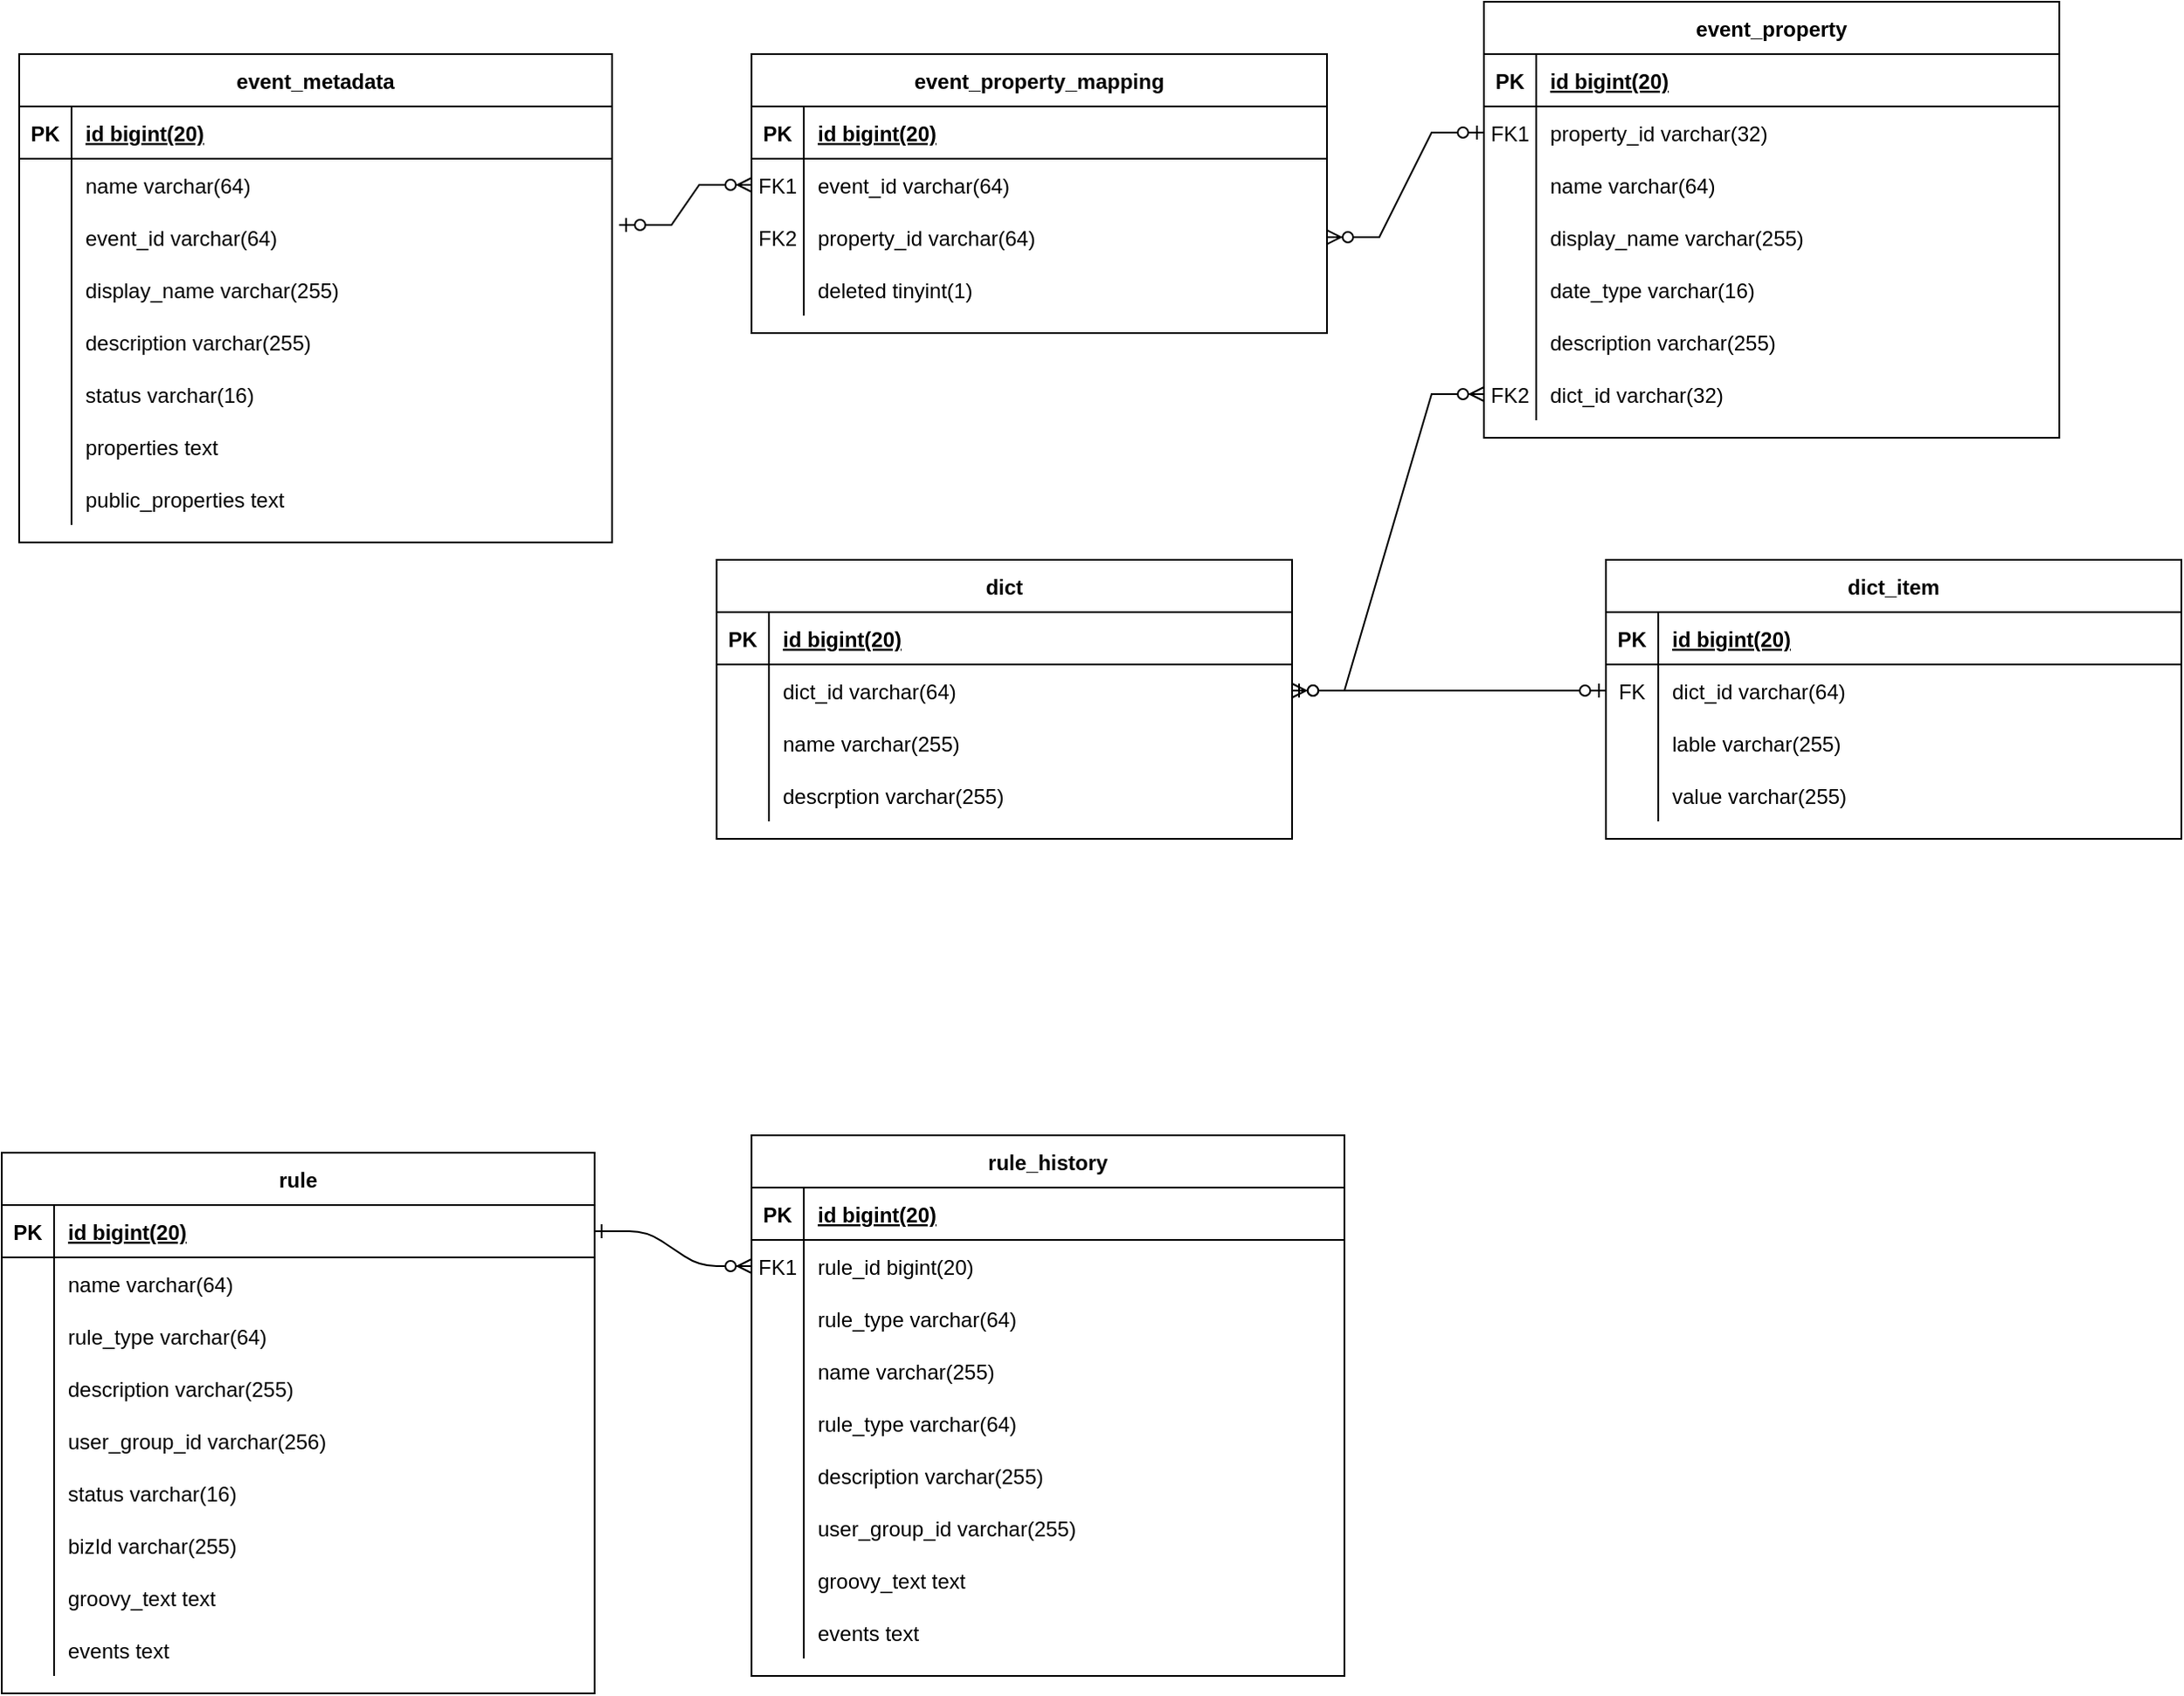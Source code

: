 <mxfile version="20.5.3" type="github">
  <diagram id="R2lEEEUBdFMjLlhIrx00" name="Page-1">
    <mxGraphModel dx="1426" dy="793" grid="1" gridSize="10" guides="1" tooltips="1" connect="1" arrows="1" fold="1" page="1" pageScale="1" pageWidth="3300" pageHeight="4681" math="0" shadow="0" extFonts="Permanent Marker^https://fonts.googleapis.com/css?family=Permanent+Marker">
      <root>
        <mxCell id="0" />
        <mxCell id="1" parent="0" />
        <mxCell id="C-vyLk0tnHw3VtMMgP7b-2" value="event_property" style="shape=table;startSize=30;container=1;collapsible=1;childLayout=tableLayout;fixedRows=1;rowLines=0;fontStyle=1;align=center;resizeLast=1;" parent="1" vertex="1">
          <mxGeometry x="870" y="90" width="330" height="250" as="geometry" />
        </mxCell>
        <mxCell id="C-vyLk0tnHw3VtMMgP7b-3" value="" style="shape=partialRectangle;collapsible=0;dropTarget=0;pointerEvents=0;fillColor=none;points=[[0,0.5],[1,0.5]];portConstraint=eastwest;top=0;left=0;right=0;bottom=1;" parent="C-vyLk0tnHw3VtMMgP7b-2" vertex="1">
          <mxGeometry y="30" width="330" height="30" as="geometry" />
        </mxCell>
        <mxCell id="C-vyLk0tnHw3VtMMgP7b-4" value="PK" style="shape=partialRectangle;overflow=hidden;connectable=0;fillColor=none;top=0;left=0;bottom=0;right=0;fontStyle=1;" parent="C-vyLk0tnHw3VtMMgP7b-3" vertex="1">
          <mxGeometry width="30" height="30" as="geometry">
            <mxRectangle width="30" height="30" as="alternateBounds" />
          </mxGeometry>
        </mxCell>
        <mxCell id="C-vyLk0tnHw3VtMMgP7b-5" value="id bigint(20)" style="shape=partialRectangle;overflow=hidden;connectable=0;fillColor=none;top=0;left=0;bottom=0;right=0;align=left;spacingLeft=6;fontStyle=5;" parent="C-vyLk0tnHw3VtMMgP7b-3" vertex="1">
          <mxGeometry x="30" width="300" height="30" as="geometry">
            <mxRectangle width="300" height="30" as="alternateBounds" />
          </mxGeometry>
        </mxCell>
        <mxCell id="C-vyLk0tnHw3VtMMgP7b-6" value="" style="shape=partialRectangle;collapsible=0;dropTarget=0;pointerEvents=0;fillColor=none;points=[[0,0.5],[1,0.5]];portConstraint=eastwest;top=0;left=0;right=0;bottom=0;" parent="C-vyLk0tnHw3VtMMgP7b-2" vertex="1">
          <mxGeometry y="60" width="330" height="30" as="geometry" />
        </mxCell>
        <mxCell id="C-vyLk0tnHw3VtMMgP7b-7" value="FK1" style="shape=partialRectangle;overflow=hidden;connectable=0;fillColor=none;top=0;left=0;bottom=0;right=0;" parent="C-vyLk0tnHw3VtMMgP7b-6" vertex="1">
          <mxGeometry width="30" height="30" as="geometry">
            <mxRectangle width="30" height="30" as="alternateBounds" />
          </mxGeometry>
        </mxCell>
        <mxCell id="C-vyLk0tnHw3VtMMgP7b-8" value="property_id varchar(32)" style="shape=partialRectangle;overflow=hidden;connectable=0;fillColor=none;top=0;left=0;bottom=0;right=0;align=left;spacingLeft=6;" parent="C-vyLk0tnHw3VtMMgP7b-6" vertex="1">
          <mxGeometry x="30" width="300" height="30" as="geometry">
            <mxRectangle width="300" height="30" as="alternateBounds" />
          </mxGeometry>
        </mxCell>
        <mxCell id="C-vyLk0tnHw3VtMMgP7b-9" value="" style="shape=partialRectangle;collapsible=0;dropTarget=0;pointerEvents=0;fillColor=none;points=[[0,0.5],[1,0.5]];portConstraint=eastwest;top=0;left=0;right=0;bottom=0;" parent="C-vyLk0tnHw3VtMMgP7b-2" vertex="1">
          <mxGeometry y="90" width="330" height="30" as="geometry" />
        </mxCell>
        <mxCell id="C-vyLk0tnHw3VtMMgP7b-10" value="" style="shape=partialRectangle;overflow=hidden;connectable=0;fillColor=none;top=0;left=0;bottom=0;right=0;" parent="C-vyLk0tnHw3VtMMgP7b-9" vertex="1">
          <mxGeometry width="30" height="30" as="geometry">
            <mxRectangle width="30" height="30" as="alternateBounds" />
          </mxGeometry>
        </mxCell>
        <mxCell id="C-vyLk0tnHw3VtMMgP7b-11" value="name varchar(64)" style="shape=partialRectangle;overflow=hidden;connectable=0;fillColor=none;top=0;left=0;bottom=0;right=0;align=left;spacingLeft=6;" parent="C-vyLk0tnHw3VtMMgP7b-9" vertex="1">
          <mxGeometry x="30" width="300" height="30" as="geometry">
            <mxRectangle width="300" height="30" as="alternateBounds" />
          </mxGeometry>
        </mxCell>
        <mxCell id="cGagjFFE-kqee6z8ALZc-19" style="shape=partialRectangle;collapsible=0;dropTarget=0;pointerEvents=0;fillColor=none;points=[[0,0.5],[1,0.5]];portConstraint=eastwest;top=0;left=0;right=0;bottom=0;" parent="C-vyLk0tnHw3VtMMgP7b-2" vertex="1">
          <mxGeometry y="120" width="330" height="30" as="geometry" />
        </mxCell>
        <mxCell id="cGagjFFE-kqee6z8ALZc-20" style="shape=partialRectangle;overflow=hidden;connectable=0;fillColor=none;top=0;left=0;bottom=0;right=0;" parent="cGagjFFE-kqee6z8ALZc-19" vertex="1">
          <mxGeometry width="30" height="30" as="geometry">
            <mxRectangle width="30" height="30" as="alternateBounds" />
          </mxGeometry>
        </mxCell>
        <mxCell id="cGagjFFE-kqee6z8ALZc-21" value="display_name varchar(255)" style="shape=partialRectangle;overflow=hidden;connectable=0;fillColor=none;top=0;left=0;bottom=0;right=0;align=left;spacingLeft=6;" parent="cGagjFFE-kqee6z8ALZc-19" vertex="1">
          <mxGeometry x="30" width="300" height="30" as="geometry">
            <mxRectangle width="300" height="30" as="alternateBounds" />
          </mxGeometry>
        </mxCell>
        <mxCell id="cGagjFFE-kqee6z8ALZc-22" style="shape=partialRectangle;collapsible=0;dropTarget=0;pointerEvents=0;fillColor=none;points=[[0,0.5],[1,0.5]];portConstraint=eastwest;top=0;left=0;right=0;bottom=0;" parent="C-vyLk0tnHw3VtMMgP7b-2" vertex="1">
          <mxGeometry y="150" width="330" height="30" as="geometry" />
        </mxCell>
        <mxCell id="cGagjFFE-kqee6z8ALZc-23" style="shape=partialRectangle;overflow=hidden;connectable=0;fillColor=none;top=0;left=0;bottom=0;right=0;" parent="cGagjFFE-kqee6z8ALZc-22" vertex="1">
          <mxGeometry width="30" height="30" as="geometry">
            <mxRectangle width="30" height="30" as="alternateBounds" />
          </mxGeometry>
        </mxCell>
        <mxCell id="cGagjFFE-kqee6z8ALZc-24" value="date_type varchar(16)" style="shape=partialRectangle;overflow=hidden;connectable=0;fillColor=none;top=0;left=0;bottom=0;right=0;align=left;spacingLeft=6;" parent="cGagjFFE-kqee6z8ALZc-22" vertex="1">
          <mxGeometry x="30" width="300" height="30" as="geometry">
            <mxRectangle width="300" height="30" as="alternateBounds" />
          </mxGeometry>
        </mxCell>
        <mxCell id="cGagjFFE-kqee6z8ALZc-25" style="shape=partialRectangle;collapsible=0;dropTarget=0;pointerEvents=0;fillColor=none;points=[[0,0.5],[1,0.5]];portConstraint=eastwest;top=0;left=0;right=0;bottom=0;" parent="C-vyLk0tnHw3VtMMgP7b-2" vertex="1">
          <mxGeometry y="180" width="330" height="30" as="geometry" />
        </mxCell>
        <mxCell id="cGagjFFE-kqee6z8ALZc-26" style="shape=partialRectangle;overflow=hidden;connectable=0;fillColor=none;top=0;left=0;bottom=0;right=0;" parent="cGagjFFE-kqee6z8ALZc-25" vertex="1">
          <mxGeometry width="30" height="30" as="geometry">
            <mxRectangle width="30" height="30" as="alternateBounds" />
          </mxGeometry>
        </mxCell>
        <mxCell id="cGagjFFE-kqee6z8ALZc-27" value="description varchar(255)" style="shape=partialRectangle;overflow=hidden;connectable=0;fillColor=none;top=0;left=0;bottom=0;right=0;align=left;spacingLeft=6;" parent="cGagjFFE-kqee6z8ALZc-25" vertex="1">
          <mxGeometry x="30" width="300" height="30" as="geometry">
            <mxRectangle width="300" height="30" as="alternateBounds" />
          </mxGeometry>
        </mxCell>
        <mxCell id="cGagjFFE-kqee6z8ALZc-28" style="shape=partialRectangle;collapsible=0;dropTarget=0;pointerEvents=0;fillColor=none;points=[[0,0.5],[1,0.5]];portConstraint=eastwest;top=0;left=0;right=0;bottom=0;" parent="C-vyLk0tnHw3VtMMgP7b-2" vertex="1">
          <mxGeometry y="210" width="330" height="30" as="geometry" />
        </mxCell>
        <mxCell id="cGagjFFE-kqee6z8ALZc-29" value="FK2" style="shape=partialRectangle;overflow=hidden;connectable=0;fillColor=none;top=0;left=0;bottom=0;right=0;" parent="cGagjFFE-kqee6z8ALZc-28" vertex="1">
          <mxGeometry width="30" height="30" as="geometry">
            <mxRectangle width="30" height="30" as="alternateBounds" />
          </mxGeometry>
        </mxCell>
        <mxCell id="cGagjFFE-kqee6z8ALZc-30" value="dict_id varchar(32)" style="shape=partialRectangle;overflow=hidden;connectable=0;fillColor=none;top=0;left=0;bottom=0;right=0;align=left;spacingLeft=6;" parent="cGagjFFE-kqee6z8ALZc-28" vertex="1">
          <mxGeometry x="30" width="300" height="30" as="geometry">
            <mxRectangle width="300" height="30" as="alternateBounds" />
          </mxGeometry>
        </mxCell>
        <mxCell id="C-vyLk0tnHw3VtMMgP7b-23" value="event_metadata" style="shape=table;startSize=30;container=1;collapsible=1;childLayout=tableLayout;fixedRows=1;rowLines=0;fontStyle=1;align=center;resizeLast=1;" parent="1" vertex="1">
          <mxGeometry x="30" y="120" width="340" height="280" as="geometry" />
        </mxCell>
        <mxCell id="C-vyLk0tnHw3VtMMgP7b-24" value="" style="shape=partialRectangle;collapsible=0;dropTarget=0;pointerEvents=0;fillColor=none;points=[[0,0.5],[1,0.5]];portConstraint=eastwest;top=0;left=0;right=0;bottom=1;" parent="C-vyLk0tnHw3VtMMgP7b-23" vertex="1">
          <mxGeometry y="30" width="340" height="30" as="geometry" />
        </mxCell>
        <mxCell id="C-vyLk0tnHw3VtMMgP7b-25" value="PK" style="shape=partialRectangle;overflow=hidden;connectable=0;fillColor=none;top=0;left=0;bottom=0;right=0;fontStyle=1;" parent="C-vyLk0tnHw3VtMMgP7b-24" vertex="1">
          <mxGeometry width="30" height="30" as="geometry">
            <mxRectangle width="30" height="30" as="alternateBounds" />
          </mxGeometry>
        </mxCell>
        <mxCell id="C-vyLk0tnHw3VtMMgP7b-26" value="id bigint(20)" style="shape=partialRectangle;overflow=hidden;connectable=0;fillColor=none;top=0;left=0;bottom=0;right=0;align=left;spacingLeft=6;fontStyle=5;" parent="C-vyLk0tnHw3VtMMgP7b-24" vertex="1">
          <mxGeometry x="30" width="310" height="30" as="geometry">
            <mxRectangle width="310" height="30" as="alternateBounds" />
          </mxGeometry>
        </mxCell>
        <mxCell id="C-vyLk0tnHw3VtMMgP7b-27" value="" style="shape=partialRectangle;collapsible=0;dropTarget=0;pointerEvents=0;fillColor=none;points=[[0,0.5],[1,0.5]];portConstraint=eastwest;top=0;left=0;right=0;bottom=0;" parent="C-vyLk0tnHw3VtMMgP7b-23" vertex="1">
          <mxGeometry y="60" width="340" height="30" as="geometry" />
        </mxCell>
        <mxCell id="C-vyLk0tnHw3VtMMgP7b-28" value="" style="shape=partialRectangle;overflow=hidden;connectable=0;fillColor=none;top=0;left=0;bottom=0;right=0;" parent="C-vyLk0tnHw3VtMMgP7b-27" vertex="1">
          <mxGeometry width="30" height="30" as="geometry">
            <mxRectangle width="30" height="30" as="alternateBounds" />
          </mxGeometry>
        </mxCell>
        <mxCell id="C-vyLk0tnHw3VtMMgP7b-29" value="name varchar(64)" style="shape=partialRectangle;overflow=hidden;connectable=0;fillColor=none;top=0;left=0;bottom=0;right=0;align=left;spacingLeft=6;" parent="C-vyLk0tnHw3VtMMgP7b-27" vertex="1">
          <mxGeometry x="30" width="310" height="30" as="geometry">
            <mxRectangle width="310" height="30" as="alternateBounds" />
          </mxGeometry>
        </mxCell>
        <mxCell id="SJBKFuAzgMklhjjvQa2k-1" style="shape=partialRectangle;collapsible=0;dropTarget=0;pointerEvents=0;fillColor=none;points=[[0,0.5],[1,0.5]];portConstraint=eastwest;top=0;left=0;right=0;bottom=0;" vertex="1" parent="C-vyLk0tnHw3VtMMgP7b-23">
          <mxGeometry y="90" width="340" height="30" as="geometry" />
        </mxCell>
        <mxCell id="SJBKFuAzgMklhjjvQa2k-2" style="shape=partialRectangle;overflow=hidden;connectable=0;fillColor=none;top=0;left=0;bottom=0;right=0;" vertex="1" parent="SJBKFuAzgMklhjjvQa2k-1">
          <mxGeometry width="30" height="30" as="geometry">
            <mxRectangle width="30" height="30" as="alternateBounds" />
          </mxGeometry>
        </mxCell>
        <mxCell id="SJBKFuAzgMklhjjvQa2k-3" value="event_id varchar(64)" style="shape=partialRectangle;overflow=hidden;connectable=0;fillColor=none;top=0;left=0;bottom=0;right=0;align=left;spacingLeft=6;" vertex="1" parent="SJBKFuAzgMklhjjvQa2k-1">
          <mxGeometry x="30" width="310" height="30" as="geometry">
            <mxRectangle width="310" height="30" as="alternateBounds" />
          </mxGeometry>
        </mxCell>
        <mxCell id="cGagjFFE-kqee6z8ALZc-1" style="shape=partialRectangle;collapsible=0;dropTarget=0;pointerEvents=0;fillColor=none;points=[[0,0.5],[1,0.5]];portConstraint=eastwest;top=0;left=0;right=0;bottom=0;" parent="C-vyLk0tnHw3VtMMgP7b-23" vertex="1">
          <mxGeometry y="120" width="340" height="30" as="geometry" />
        </mxCell>
        <mxCell id="cGagjFFE-kqee6z8ALZc-2" style="shape=partialRectangle;overflow=hidden;connectable=0;fillColor=none;top=0;left=0;bottom=0;right=0;" parent="cGagjFFE-kqee6z8ALZc-1" vertex="1">
          <mxGeometry width="30" height="30" as="geometry">
            <mxRectangle width="30" height="30" as="alternateBounds" />
          </mxGeometry>
        </mxCell>
        <mxCell id="cGagjFFE-kqee6z8ALZc-3" value="display_name varchar(255)" style="shape=partialRectangle;overflow=hidden;connectable=0;fillColor=none;top=0;left=0;bottom=0;right=0;align=left;spacingLeft=6;" parent="cGagjFFE-kqee6z8ALZc-1" vertex="1">
          <mxGeometry x="30" width="310" height="30" as="geometry">
            <mxRectangle width="310" height="30" as="alternateBounds" />
          </mxGeometry>
        </mxCell>
        <mxCell id="cGagjFFE-kqee6z8ALZc-7" style="shape=partialRectangle;collapsible=0;dropTarget=0;pointerEvents=0;fillColor=none;points=[[0,0.5],[1,0.5]];portConstraint=eastwest;top=0;left=0;right=0;bottom=0;" parent="C-vyLk0tnHw3VtMMgP7b-23" vertex="1">
          <mxGeometry y="150" width="340" height="30" as="geometry" />
        </mxCell>
        <mxCell id="cGagjFFE-kqee6z8ALZc-8" style="shape=partialRectangle;overflow=hidden;connectable=0;fillColor=none;top=0;left=0;bottom=0;right=0;" parent="cGagjFFE-kqee6z8ALZc-7" vertex="1">
          <mxGeometry width="30" height="30" as="geometry">
            <mxRectangle width="30" height="30" as="alternateBounds" />
          </mxGeometry>
        </mxCell>
        <mxCell id="cGagjFFE-kqee6z8ALZc-9" value="description varchar(255)" style="shape=partialRectangle;overflow=hidden;connectable=0;fillColor=none;top=0;left=0;bottom=0;right=0;align=left;spacingLeft=6;" parent="cGagjFFE-kqee6z8ALZc-7" vertex="1">
          <mxGeometry x="30" width="310" height="30" as="geometry">
            <mxRectangle width="310" height="30" as="alternateBounds" />
          </mxGeometry>
        </mxCell>
        <mxCell id="cGagjFFE-kqee6z8ALZc-10" style="shape=partialRectangle;collapsible=0;dropTarget=0;pointerEvents=0;fillColor=none;points=[[0,0.5],[1,0.5]];portConstraint=eastwest;top=0;left=0;right=0;bottom=0;" parent="C-vyLk0tnHw3VtMMgP7b-23" vertex="1">
          <mxGeometry y="180" width="340" height="30" as="geometry" />
        </mxCell>
        <mxCell id="cGagjFFE-kqee6z8ALZc-11" style="shape=partialRectangle;overflow=hidden;connectable=0;fillColor=none;top=0;left=0;bottom=0;right=0;" parent="cGagjFFE-kqee6z8ALZc-10" vertex="1">
          <mxGeometry width="30" height="30" as="geometry">
            <mxRectangle width="30" height="30" as="alternateBounds" />
          </mxGeometry>
        </mxCell>
        <mxCell id="cGagjFFE-kqee6z8ALZc-12" value="status varchar(16)" style="shape=partialRectangle;overflow=hidden;connectable=0;fillColor=none;top=0;left=0;bottom=0;right=0;align=left;spacingLeft=6;" parent="cGagjFFE-kqee6z8ALZc-10" vertex="1">
          <mxGeometry x="30" width="310" height="30" as="geometry">
            <mxRectangle width="310" height="30" as="alternateBounds" />
          </mxGeometry>
        </mxCell>
        <mxCell id="cGagjFFE-kqee6z8ALZc-13" style="shape=partialRectangle;collapsible=0;dropTarget=0;pointerEvents=0;fillColor=none;points=[[0,0.5],[1,0.5]];portConstraint=eastwest;top=0;left=0;right=0;bottom=0;" parent="C-vyLk0tnHw3VtMMgP7b-23" vertex="1">
          <mxGeometry y="210" width="340" height="30" as="geometry" />
        </mxCell>
        <mxCell id="cGagjFFE-kqee6z8ALZc-14" style="shape=partialRectangle;overflow=hidden;connectable=0;fillColor=none;top=0;left=0;bottom=0;right=0;" parent="cGagjFFE-kqee6z8ALZc-13" vertex="1">
          <mxGeometry width="30" height="30" as="geometry">
            <mxRectangle width="30" height="30" as="alternateBounds" />
          </mxGeometry>
        </mxCell>
        <mxCell id="cGagjFFE-kqee6z8ALZc-15" value="properties text" style="shape=partialRectangle;overflow=hidden;connectable=0;fillColor=none;top=0;left=0;bottom=0;right=0;align=left;spacingLeft=6;" parent="cGagjFFE-kqee6z8ALZc-13" vertex="1">
          <mxGeometry x="30" width="310" height="30" as="geometry">
            <mxRectangle width="310" height="30" as="alternateBounds" />
          </mxGeometry>
        </mxCell>
        <mxCell id="cGagjFFE-kqee6z8ALZc-16" style="shape=partialRectangle;collapsible=0;dropTarget=0;pointerEvents=0;fillColor=none;points=[[0,0.5],[1,0.5]];portConstraint=eastwest;top=0;left=0;right=0;bottom=0;" parent="C-vyLk0tnHw3VtMMgP7b-23" vertex="1">
          <mxGeometry y="240" width="340" height="30" as="geometry" />
        </mxCell>
        <mxCell id="cGagjFFE-kqee6z8ALZc-17" style="shape=partialRectangle;overflow=hidden;connectable=0;fillColor=none;top=0;left=0;bottom=0;right=0;" parent="cGagjFFE-kqee6z8ALZc-16" vertex="1">
          <mxGeometry width="30" height="30" as="geometry">
            <mxRectangle width="30" height="30" as="alternateBounds" />
          </mxGeometry>
        </mxCell>
        <mxCell id="cGagjFFE-kqee6z8ALZc-18" value="public_properties text" style="shape=partialRectangle;overflow=hidden;connectable=0;fillColor=none;top=0;left=0;bottom=0;right=0;align=left;spacingLeft=6;" parent="cGagjFFE-kqee6z8ALZc-16" vertex="1">
          <mxGeometry x="30" width="310" height="30" as="geometry">
            <mxRectangle width="310" height="30" as="alternateBounds" />
          </mxGeometry>
        </mxCell>
        <mxCell id="cGagjFFE-kqee6z8ALZc-31" value="rule" style="shape=table;startSize=30;container=1;collapsible=1;childLayout=tableLayout;fixedRows=1;rowLines=0;fontStyle=1;align=center;resizeLast=1;" parent="1" vertex="1">
          <mxGeometry x="20" y="750" width="340" height="310" as="geometry" />
        </mxCell>
        <mxCell id="cGagjFFE-kqee6z8ALZc-32" value="" style="shape=partialRectangle;collapsible=0;dropTarget=0;pointerEvents=0;fillColor=none;points=[[0,0.5],[1,0.5]];portConstraint=eastwest;top=0;left=0;right=0;bottom=1;" parent="cGagjFFE-kqee6z8ALZc-31" vertex="1">
          <mxGeometry y="30" width="340" height="30" as="geometry" />
        </mxCell>
        <mxCell id="cGagjFFE-kqee6z8ALZc-33" value="PK" style="shape=partialRectangle;overflow=hidden;connectable=0;fillColor=none;top=0;left=0;bottom=0;right=0;fontStyle=1;" parent="cGagjFFE-kqee6z8ALZc-32" vertex="1">
          <mxGeometry width="30" height="30" as="geometry">
            <mxRectangle width="30" height="30" as="alternateBounds" />
          </mxGeometry>
        </mxCell>
        <mxCell id="cGagjFFE-kqee6z8ALZc-34" value="id bigint(20)" style="shape=partialRectangle;overflow=hidden;connectable=0;fillColor=none;top=0;left=0;bottom=0;right=0;align=left;spacingLeft=6;fontStyle=5;" parent="cGagjFFE-kqee6z8ALZc-32" vertex="1">
          <mxGeometry x="30" width="310" height="30" as="geometry">
            <mxRectangle width="310" height="30" as="alternateBounds" />
          </mxGeometry>
        </mxCell>
        <mxCell id="cGagjFFE-kqee6z8ALZc-35" value="" style="shape=partialRectangle;collapsible=0;dropTarget=0;pointerEvents=0;fillColor=none;points=[[0,0.5],[1,0.5]];portConstraint=eastwest;top=0;left=0;right=0;bottom=0;" parent="cGagjFFE-kqee6z8ALZc-31" vertex="1">
          <mxGeometry y="60" width="340" height="30" as="geometry" />
        </mxCell>
        <mxCell id="cGagjFFE-kqee6z8ALZc-36" value="" style="shape=partialRectangle;overflow=hidden;connectable=0;fillColor=none;top=0;left=0;bottom=0;right=0;" parent="cGagjFFE-kqee6z8ALZc-35" vertex="1">
          <mxGeometry width="30" height="30" as="geometry">
            <mxRectangle width="30" height="30" as="alternateBounds" />
          </mxGeometry>
        </mxCell>
        <mxCell id="cGagjFFE-kqee6z8ALZc-37" value="name varchar(64)" style="shape=partialRectangle;overflow=hidden;connectable=0;fillColor=none;top=0;left=0;bottom=0;right=0;align=left;spacingLeft=6;" parent="cGagjFFE-kqee6z8ALZc-35" vertex="1">
          <mxGeometry x="30" width="310" height="30" as="geometry">
            <mxRectangle width="310" height="30" as="alternateBounds" />
          </mxGeometry>
        </mxCell>
        <mxCell id="cGagjFFE-kqee6z8ALZc-38" style="shape=partialRectangle;collapsible=0;dropTarget=0;pointerEvents=0;fillColor=none;points=[[0,0.5],[1,0.5]];portConstraint=eastwest;top=0;left=0;right=0;bottom=0;" parent="cGagjFFE-kqee6z8ALZc-31" vertex="1">
          <mxGeometry y="90" width="340" height="30" as="geometry" />
        </mxCell>
        <mxCell id="cGagjFFE-kqee6z8ALZc-39" style="shape=partialRectangle;overflow=hidden;connectable=0;fillColor=none;top=0;left=0;bottom=0;right=0;" parent="cGagjFFE-kqee6z8ALZc-38" vertex="1">
          <mxGeometry width="30" height="30" as="geometry">
            <mxRectangle width="30" height="30" as="alternateBounds" />
          </mxGeometry>
        </mxCell>
        <mxCell id="cGagjFFE-kqee6z8ALZc-40" value="rule_type varchar(64)" style="shape=partialRectangle;overflow=hidden;connectable=0;fillColor=none;top=0;left=0;bottom=0;right=0;align=left;spacingLeft=6;" parent="cGagjFFE-kqee6z8ALZc-38" vertex="1">
          <mxGeometry x="30" width="310" height="30" as="geometry">
            <mxRectangle width="310" height="30" as="alternateBounds" />
          </mxGeometry>
        </mxCell>
        <mxCell id="cGagjFFE-kqee6z8ALZc-41" style="shape=partialRectangle;collapsible=0;dropTarget=0;pointerEvents=0;fillColor=none;points=[[0,0.5],[1,0.5]];portConstraint=eastwest;top=0;left=0;right=0;bottom=0;" parent="cGagjFFE-kqee6z8ALZc-31" vertex="1">
          <mxGeometry y="120" width="340" height="30" as="geometry" />
        </mxCell>
        <mxCell id="cGagjFFE-kqee6z8ALZc-42" style="shape=partialRectangle;overflow=hidden;connectable=0;fillColor=none;top=0;left=0;bottom=0;right=0;" parent="cGagjFFE-kqee6z8ALZc-41" vertex="1">
          <mxGeometry width="30" height="30" as="geometry">
            <mxRectangle width="30" height="30" as="alternateBounds" />
          </mxGeometry>
        </mxCell>
        <mxCell id="cGagjFFE-kqee6z8ALZc-43" value="description varchar(255)" style="shape=partialRectangle;overflow=hidden;connectable=0;fillColor=none;top=0;left=0;bottom=0;right=0;align=left;spacingLeft=6;" parent="cGagjFFE-kqee6z8ALZc-41" vertex="1">
          <mxGeometry x="30" width="310" height="30" as="geometry">
            <mxRectangle width="310" height="30" as="alternateBounds" />
          </mxGeometry>
        </mxCell>
        <mxCell id="cGagjFFE-kqee6z8ALZc-44" style="shape=partialRectangle;collapsible=0;dropTarget=0;pointerEvents=0;fillColor=none;points=[[0,0.5],[1,0.5]];portConstraint=eastwest;top=0;left=0;right=0;bottom=0;" parent="cGagjFFE-kqee6z8ALZc-31" vertex="1">
          <mxGeometry y="150" width="340" height="30" as="geometry" />
        </mxCell>
        <mxCell id="cGagjFFE-kqee6z8ALZc-45" style="shape=partialRectangle;overflow=hidden;connectable=0;fillColor=none;top=0;left=0;bottom=0;right=0;" parent="cGagjFFE-kqee6z8ALZc-44" vertex="1">
          <mxGeometry width="30" height="30" as="geometry">
            <mxRectangle width="30" height="30" as="alternateBounds" />
          </mxGeometry>
        </mxCell>
        <mxCell id="cGagjFFE-kqee6z8ALZc-46" value="user_group_id varchar(256)" style="shape=partialRectangle;overflow=hidden;connectable=0;fillColor=none;top=0;left=0;bottom=0;right=0;align=left;spacingLeft=6;" parent="cGagjFFE-kqee6z8ALZc-44" vertex="1">
          <mxGeometry x="30" width="310" height="30" as="geometry">
            <mxRectangle width="310" height="30" as="alternateBounds" />
          </mxGeometry>
        </mxCell>
        <mxCell id="cGagjFFE-kqee6z8ALZc-47" style="shape=partialRectangle;collapsible=0;dropTarget=0;pointerEvents=0;fillColor=none;points=[[0,0.5],[1,0.5]];portConstraint=eastwest;top=0;left=0;right=0;bottom=0;" parent="cGagjFFE-kqee6z8ALZc-31" vertex="1">
          <mxGeometry y="180" width="340" height="30" as="geometry" />
        </mxCell>
        <mxCell id="cGagjFFE-kqee6z8ALZc-48" style="shape=partialRectangle;overflow=hidden;connectable=0;fillColor=none;top=0;left=0;bottom=0;right=0;" parent="cGagjFFE-kqee6z8ALZc-47" vertex="1">
          <mxGeometry width="30" height="30" as="geometry">
            <mxRectangle width="30" height="30" as="alternateBounds" />
          </mxGeometry>
        </mxCell>
        <mxCell id="cGagjFFE-kqee6z8ALZc-49" value="status varchar(16)" style="shape=partialRectangle;overflow=hidden;connectable=0;fillColor=none;top=0;left=0;bottom=0;right=0;align=left;spacingLeft=6;" parent="cGagjFFE-kqee6z8ALZc-47" vertex="1">
          <mxGeometry x="30" width="310" height="30" as="geometry">
            <mxRectangle width="310" height="30" as="alternateBounds" />
          </mxGeometry>
        </mxCell>
        <mxCell id="cGagjFFE-kqee6z8ALZc-50" style="shape=partialRectangle;collapsible=0;dropTarget=0;pointerEvents=0;fillColor=none;points=[[0,0.5],[1,0.5]];portConstraint=eastwest;top=0;left=0;right=0;bottom=0;" parent="cGagjFFE-kqee6z8ALZc-31" vertex="1">
          <mxGeometry y="210" width="340" height="30" as="geometry" />
        </mxCell>
        <mxCell id="cGagjFFE-kqee6z8ALZc-51" style="shape=partialRectangle;overflow=hidden;connectable=0;fillColor=none;top=0;left=0;bottom=0;right=0;" parent="cGagjFFE-kqee6z8ALZc-50" vertex="1">
          <mxGeometry width="30" height="30" as="geometry">
            <mxRectangle width="30" height="30" as="alternateBounds" />
          </mxGeometry>
        </mxCell>
        <mxCell id="cGagjFFE-kqee6z8ALZc-52" value="bizId varchar(255)" style="shape=partialRectangle;overflow=hidden;connectable=0;fillColor=none;top=0;left=0;bottom=0;right=0;align=left;spacingLeft=6;" parent="cGagjFFE-kqee6z8ALZc-50" vertex="1">
          <mxGeometry x="30" width="310" height="30" as="geometry">
            <mxRectangle width="310" height="30" as="alternateBounds" />
          </mxGeometry>
        </mxCell>
        <mxCell id="cGagjFFE-kqee6z8ALZc-53" style="shape=partialRectangle;collapsible=0;dropTarget=0;pointerEvents=0;fillColor=none;points=[[0,0.5],[1,0.5]];portConstraint=eastwest;top=0;left=0;right=0;bottom=0;" parent="cGagjFFE-kqee6z8ALZc-31" vertex="1">
          <mxGeometry y="240" width="340" height="30" as="geometry" />
        </mxCell>
        <mxCell id="cGagjFFE-kqee6z8ALZc-54" style="shape=partialRectangle;overflow=hidden;connectable=0;fillColor=none;top=0;left=0;bottom=0;right=0;" parent="cGagjFFE-kqee6z8ALZc-53" vertex="1">
          <mxGeometry width="30" height="30" as="geometry">
            <mxRectangle width="30" height="30" as="alternateBounds" />
          </mxGeometry>
        </mxCell>
        <mxCell id="cGagjFFE-kqee6z8ALZc-55" value="groovy_text text" style="shape=partialRectangle;overflow=hidden;connectable=0;fillColor=none;top=0;left=0;bottom=0;right=0;align=left;spacingLeft=6;" parent="cGagjFFE-kqee6z8ALZc-53" vertex="1">
          <mxGeometry x="30" width="310" height="30" as="geometry">
            <mxRectangle width="310" height="30" as="alternateBounds" />
          </mxGeometry>
        </mxCell>
        <mxCell id="cGagjFFE-kqee6z8ALZc-56" style="shape=partialRectangle;collapsible=0;dropTarget=0;pointerEvents=0;fillColor=none;points=[[0,0.5],[1,0.5]];portConstraint=eastwest;top=0;left=0;right=0;bottom=0;" parent="cGagjFFE-kqee6z8ALZc-31" vertex="1">
          <mxGeometry y="270" width="340" height="30" as="geometry" />
        </mxCell>
        <mxCell id="cGagjFFE-kqee6z8ALZc-57" style="shape=partialRectangle;overflow=hidden;connectable=0;fillColor=none;top=0;left=0;bottom=0;right=0;" parent="cGagjFFE-kqee6z8ALZc-56" vertex="1">
          <mxGeometry width="30" height="30" as="geometry">
            <mxRectangle width="30" height="30" as="alternateBounds" />
          </mxGeometry>
        </mxCell>
        <mxCell id="cGagjFFE-kqee6z8ALZc-58" value="events text" style="shape=partialRectangle;overflow=hidden;connectable=0;fillColor=none;top=0;left=0;bottom=0;right=0;align=left;spacingLeft=6;" parent="cGagjFFE-kqee6z8ALZc-56" vertex="1">
          <mxGeometry x="30" width="310" height="30" as="geometry">
            <mxRectangle width="310" height="30" as="alternateBounds" />
          </mxGeometry>
        </mxCell>
        <mxCell id="cGagjFFE-kqee6z8ALZc-59" value="rule_history" style="shape=table;startSize=30;container=1;collapsible=1;childLayout=tableLayout;fixedRows=1;rowLines=0;fontStyle=1;align=center;resizeLast=1;" parent="1" vertex="1">
          <mxGeometry x="450" y="740" width="340" height="310" as="geometry" />
        </mxCell>
        <mxCell id="cGagjFFE-kqee6z8ALZc-60" value="" style="shape=partialRectangle;collapsible=0;dropTarget=0;pointerEvents=0;fillColor=none;points=[[0,0.5],[1,0.5]];portConstraint=eastwest;top=0;left=0;right=0;bottom=1;" parent="cGagjFFE-kqee6z8ALZc-59" vertex="1">
          <mxGeometry y="30" width="340" height="30" as="geometry" />
        </mxCell>
        <mxCell id="cGagjFFE-kqee6z8ALZc-61" value="PK" style="shape=partialRectangle;overflow=hidden;connectable=0;fillColor=none;top=0;left=0;bottom=0;right=0;fontStyle=1;" parent="cGagjFFE-kqee6z8ALZc-60" vertex="1">
          <mxGeometry width="30" height="30" as="geometry">
            <mxRectangle width="30" height="30" as="alternateBounds" />
          </mxGeometry>
        </mxCell>
        <mxCell id="cGagjFFE-kqee6z8ALZc-62" value="id bigint(20)" style="shape=partialRectangle;overflow=hidden;connectable=0;fillColor=none;top=0;left=0;bottom=0;right=0;align=left;spacingLeft=6;fontStyle=5;" parent="cGagjFFE-kqee6z8ALZc-60" vertex="1">
          <mxGeometry x="30" width="310" height="30" as="geometry">
            <mxRectangle width="310" height="30" as="alternateBounds" />
          </mxGeometry>
        </mxCell>
        <mxCell id="cGagjFFE-kqee6z8ALZc-63" value="" style="shape=partialRectangle;collapsible=0;dropTarget=0;pointerEvents=0;fillColor=none;points=[[0,0.5],[1,0.5]];portConstraint=eastwest;top=0;left=0;right=0;bottom=0;" parent="cGagjFFE-kqee6z8ALZc-59" vertex="1">
          <mxGeometry y="60" width="340" height="30" as="geometry" />
        </mxCell>
        <mxCell id="cGagjFFE-kqee6z8ALZc-64" value="FK1" style="shape=partialRectangle;overflow=hidden;connectable=0;fillColor=none;top=0;left=0;bottom=0;right=0;" parent="cGagjFFE-kqee6z8ALZc-63" vertex="1">
          <mxGeometry width="30" height="30" as="geometry">
            <mxRectangle width="30" height="30" as="alternateBounds" />
          </mxGeometry>
        </mxCell>
        <mxCell id="cGagjFFE-kqee6z8ALZc-65" value="rule_id bigint(20)" style="shape=partialRectangle;overflow=hidden;connectable=0;fillColor=none;top=0;left=0;bottom=0;right=0;align=left;spacingLeft=6;" parent="cGagjFFE-kqee6z8ALZc-63" vertex="1">
          <mxGeometry x="30" width="310" height="30" as="geometry">
            <mxRectangle width="310" height="30" as="alternateBounds" />
          </mxGeometry>
        </mxCell>
        <mxCell id="cGagjFFE-kqee6z8ALZc-66" style="shape=partialRectangle;collapsible=0;dropTarget=0;pointerEvents=0;fillColor=none;points=[[0,0.5],[1,0.5]];portConstraint=eastwest;top=0;left=0;right=0;bottom=0;" parent="cGagjFFE-kqee6z8ALZc-59" vertex="1">
          <mxGeometry y="90" width="340" height="30" as="geometry" />
        </mxCell>
        <mxCell id="cGagjFFE-kqee6z8ALZc-67" style="shape=partialRectangle;overflow=hidden;connectable=0;fillColor=none;top=0;left=0;bottom=0;right=0;" parent="cGagjFFE-kqee6z8ALZc-66" vertex="1">
          <mxGeometry width="30" height="30" as="geometry">
            <mxRectangle width="30" height="30" as="alternateBounds" />
          </mxGeometry>
        </mxCell>
        <mxCell id="cGagjFFE-kqee6z8ALZc-68" value="rule_type varchar(64)" style="shape=partialRectangle;overflow=hidden;connectable=0;fillColor=none;top=0;left=0;bottom=0;right=0;align=left;spacingLeft=6;" parent="cGagjFFE-kqee6z8ALZc-66" vertex="1">
          <mxGeometry x="30" width="310" height="30" as="geometry">
            <mxRectangle width="310" height="30" as="alternateBounds" />
          </mxGeometry>
        </mxCell>
        <mxCell id="cGagjFFE-kqee6z8ALZc-69" style="shape=partialRectangle;collapsible=0;dropTarget=0;pointerEvents=0;fillColor=none;points=[[0,0.5],[1,0.5]];portConstraint=eastwest;top=0;left=0;right=0;bottom=0;" parent="cGagjFFE-kqee6z8ALZc-59" vertex="1">
          <mxGeometry y="120" width="340" height="30" as="geometry" />
        </mxCell>
        <mxCell id="cGagjFFE-kqee6z8ALZc-70" style="shape=partialRectangle;overflow=hidden;connectable=0;fillColor=none;top=0;left=0;bottom=0;right=0;" parent="cGagjFFE-kqee6z8ALZc-69" vertex="1">
          <mxGeometry width="30" height="30" as="geometry">
            <mxRectangle width="30" height="30" as="alternateBounds" />
          </mxGeometry>
        </mxCell>
        <mxCell id="cGagjFFE-kqee6z8ALZc-71" value="name varchar(255)" style="shape=partialRectangle;overflow=hidden;connectable=0;fillColor=none;top=0;left=0;bottom=0;right=0;align=left;spacingLeft=6;" parent="cGagjFFE-kqee6z8ALZc-69" vertex="1">
          <mxGeometry x="30" width="310" height="30" as="geometry">
            <mxRectangle width="310" height="30" as="alternateBounds" />
          </mxGeometry>
        </mxCell>
        <mxCell id="cGagjFFE-kqee6z8ALZc-72" style="shape=partialRectangle;collapsible=0;dropTarget=0;pointerEvents=0;fillColor=none;points=[[0,0.5],[1,0.5]];portConstraint=eastwest;top=0;left=0;right=0;bottom=0;" parent="cGagjFFE-kqee6z8ALZc-59" vertex="1">
          <mxGeometry y="150" width="340" height="30" as="geometry" />
        </mxCell>
        <mxCell id="cGagjFFE-kqee6z8ALZc-73" style="shape=partialRectangle;overflow=hidden;connectable=0;fillColor=none;top=0;left=0;bottom=0;right=0;" parent="cGagjFFE-kqee6z8ALZc-72" vertex="1">
          <mxGeometry width="30" height="30" as="geometry">
            <mxRectangle width="30" height="30" as="alternateBounds" />
          </mxGeometry>
        </mxCell>
        <mxCell id="cGagjFFE-kqee6z8ALZc-74" value="rule_type varchar(64)" style="shape=partialRectangle;overflow=hidden;connectable=0;fillColor=none;top=0;left=0;bottom=0;right=0;align=left;spacingLeft=6;" parent="cGagjFFE-kqee6z8ALZc-72" vertex="1">
          <mxGeometry x="30" width="310" height="30" as="geometry">
            <mxRectangle width="310" height="30" as="alternateBounds" />
          </mxGeometry>
        </mxCell>
        <mxCell id="cGagjFFE-kqee6z8ALZc-75" style="shape=partialRectangle;collapsible=0;dropTarget=0;pointerEvents=0;fillColor=none;points=[[0,0.5],[1,0.5]];portConstraint=eastwest;top=0;left=0;right=0;bottom=0;" parent="cGagjFFE-kqee6z8ALZc-59" vertex="1">
          <mxGeometry y="180" width="340" height="30" as="geometry" />
        </mxCell>
        <mxCell id="cGagjFFE-kqee6z8ALZc-76" style="shape=partialRectangle;overflow=hidden;connectable=0;fillColor=none;top=0;left=0;bottom=0;right=0;" parent="cGagjFFE-kqee6z8ALZc-75" vertex="1">
          <mxGeometry width="30" height="30" as="geometry">
            <mxRectangle width="30" height="30" as="alternateBounds" />
          </mxGeometry>
        </mxCell>
        <mxCell id="cGagjFFE-kqee6z8ALZc-77" value="description varchar(255)" style="shape=partialRectangle;overflow=hidden;connectable=0;fillColor=none;top=0;left=0;bottom=0;right=0;align=left;spacingLeft=6;" parent="cGagjFFE-kqee6z8ALZc-75" vertex="1">
          <mxGeometry x="30" width="310" height="30" as="geometry">
            <mxRectangle width="310" height="30" as="alternateBounds" />
          </mxGeometry>
        </mxCell>
        <mxCell id="cGagjFFE-kqee6z8ALZc-78" style="shape=partialRectangle;collapsible=0;dropTarget=0;pointerEvents=0;fillColor=none;points=[[0,0.5],[1,0.5]];portConstraint=eastwest;top=0;left=0;right=0;bottom=0;" parent="cGagjFFE-kqee6z8ALZc-59" vertex="1">
          <mxGeometry y="210" width="340" height="30" as="geometry" />
        </mxCell>
        <mxCell id="cGagjFFE-kqee6z8ALZc-79" style="shape=partialRectangle;overflow=hidden;connectable=0;fillColor=none;top=0;left=0;bottom=0;right=0;" parent="cGagjFFE-kqee6z8ALZc-78" vertex="1">
          <mxGeometry width="30" height="30" as="geometry">
            <mxRectangle width="30" height="30" as="alternateBounds" />
          </mxGeometry>
        </mxCell>
        <mxCell id="cGagjFFE-kqee6z8ALZc-80" value="user_group_id varchar(255)" style="shape=partialRectangle;overflow=hidden;connectable=0;fillColor=none;top=0;left=0;bottom=0;right=0;align=left;spacingLeft=6;" parent="cGagjFFE-kqee6z8ALZc-78" vertex="1">
          <mxGeometry x="30" width="310" height="30" as="geometry">
            <mxRectangle width="310" height="30" as="alternateBounds" />
          </mxGeometry>
        </mxCell>
        <mxCell id="cGagjFFE-kqee6z8ALZc-81" style="shape=partialRectangle;collapsible=0;dropTarget=0;pointerEvents=0;fillColor=none;points=[[0,0.5],[1,0.5]];portConstraint=eastwest;top=0;left=0;right=0;bottom=0;" parent="cGagjFFE-kqee6z8ALZc-59" vertex="1">
          <mxGeometry y="240" width="340" height="30" as="geometry" />
        </mxCell>
        <mxCell id="cGagjFFE-kqee6z8ALZc-82" style="shape=partialRectangle;overflow=hidden;connectable=0;fillColor=none;top=0;left=0;bottom=0;right=0;" parent="cGagjFFE-kqee6z8ALZc-81" vertex="1">
          <mxGeometry width="30" height="30" as="geometry">
            <mxRectangle width="30" height="30" as="alternateBounds" />
          </mxGeometry>
        </mxCell>
        <mxCell id="cGagjFFE-kqee6z8ALZc-83" value="groovy_text text" style="shape=partialRectangle;overflow=hidden;connectable=0;fillColor=none;top=0;left=0;bottom=0;right=0;align=left;spacingLeft=6;" parent="cGagjFFE-kqee6z8ALZc-81" vertex="1">
          <mxGeometry x="30" width="310" height="30" as="geometry">
            <mxRectangle width="310" height="30" as="alternateBounds" />
          </mxGeometry>
        </mxCell>
        <mxCell id="cGagjFFE-kqee6z8ALZc-84" style="shape=partialRectangle;collapsible=0;dropTarget=0;pointerEvents=0;fillColor=none;points=[[0,0.5],[1,0.5]];portConstraint=eastwest;top=0;left=0;right=0;bottom=0;" parent="cGagjFFE-kqee6z8ALZc-59" vertex="1">
          <mxGeometry y="270" width="340" height="30" as="geometry" />
        </mxCell>
        <mxCell id="cGagjFFE-kqee6z8ALZc-85" style="shape=partialRectangle;overflow=hidden;connectable=0;fillColor=none;top=0;left=0;bottom=0;right=0;" parent="cGagjFFE-kqee6z8ALZc-84" vertex="1">
          <mxGeometry width="30" height="30" as="geometry">
            <mxRectangle width="30" height="30" as="alternateBounds" />
          </mxGeometry>
        </mxCell>
        <mxCell id="cGagjFFE-kqee6z8ALZc-86" value="events text" style="shape=partialRectangle;overflow=hidden;connectable=0;fillColor=none;top=0;left=0;bottom=0;right=0;align=left;spacingLeft=6;" parent="cGagjFFE-kqee6z8ALZc-84" vertex="1">
          <mxGeometry x="30" width="310" height="30" as="geometry">
            <mxRectangle width="310" height="30" as="alternateBounds" />
          </mxGeometry>
        </mxCell>
        <mxCell id="cGagjFFE-kqee6z8ALZc-87" value="" style="edgeStyle=entityRelationEdgeStyle;endArrow=ERzeroToMany;startArrow=ERone;endFill=1;startFill=0;exitX=1;exitY=0.5;exitDx=0;exitDy=0;entryX=0;entryY=0.5;entryDx=0;entryDy=0;" parent="1" source="cGagjFFE-kqee6z8ALZc-32" target="cGagjFFE-kqee6z8ALZc-63" edge="1">
          <mxGeometry width="100" height="100" relative="1" as="geometry">
            <mxPoint x="370" y="450" as="sourcePoint" />
            <mxPoint x="450" y="480" as="targetPoint" />
          </mxGeometry>
        </mxCell>
        <mxCell id="SJBKFuAzgMklhjjvQa2k-4" value="event_property_mapping" style="shape=table;startSize=30;container=1;collapsible=1;childLayout=tableLayout;fixedRows=1;rowLines=0;fontStyle=1;align=center;resizeLast=1;" vertex="1" parent="1">
          <mxGeometry x="450" y="120" width="330" height="160" as="geometry" />
        </mxCell>
        <mxCell id="SJBKFuAzgMklhjjvQa2k-5" value="" style="shape=partialRectangle;collapsible=0;dropTarget=0;pointerEvents=0;fillColor=none;points=[[0,0.5],[1,0.5]];portConstraint=eastwest;top=0;left=0;right=0;bottom=1;" vertex="1" parent="SJBKFuAzgMklhjjvQa2k-4">
          <mxGeometry y="30" width="330" height="30" as="geometry" />
        </mxCell>
        <mxCell id="SJBKFuAzgMklhjjvQa2k-6" value="PK" style="shape=partialRectangle;overflow=hidden;connectable=0;fillColor=none;top=0;left=0;bottom=0;right=0;fontStyle=1;" vertex="1" parent="SJBKFuAzgMklhjjvQa2k-5">
          <mxGeometry width="30" height="30" as="geometry">
            <mxRectangle width="30" height="30" as="alternateBounds" />
          </mxGeometry>
        </mxCell>
        <mxCell id="SJBKFuAzgMklhjjvQa2k-7" value="id bigint(20)" style="shape=partialRectangle;overflow=hidden;connectable=0;fillColor=none;top=0;left=0;bottom=0;right=0;align=left;spacingLeft=6;fontStyle=5;" vertex="1" parent="SJBKFuAzgMklhjjvQa2k-5">
          <mxGeometry x="30" width="300" height="30" as="geometry">
            <mxRectangle width="300" height="30" as="alternateBounds" />
          </mxGeometry>
        </mxCell>
        <mxCell id="SJBKFuAzgMklhjjvQa2k-8" value="" style="shape=partialRectangle;collapsible=0;dropTarget=0;pointerEvents=0;fillColor=none;points=[[0,0.5],[1,0.5]];portConstraint=eastwest;top=0;left=0;right=0;bottom=0;" vertex="1" parent="SJBKFuAzgMklhjjvQa2k-4">
          <mxGeometry y="60" width="330" height="30" as="geometry" />
        </mxCell>
        <mxCell id="SJBKFuAzgMklhjjvQa2k-9" value="FK1" style="shape=partialRectangle;overflow=hidden;connectable=0;fillColor=none;top=0;left=0;bottom=0;right=0;" vertex="1" parent="SJBKFuAzgMklhjjvQa2k-8">
          <mxGeometry width="30" height="30" as="geometry">
            <mxRectangle width="30" height="30" as="alternateBounds" />
          </mxGeometry>
        </mxCell>
        <mxCell id="SJBKFuAzgMklhjjvQa2k-10" value="event_id varchar(64)" style="shape=partialRectangle;overflow=hidden;connectable=0;fillColor=none;top=0;left=0;bottom=0;right=0;align=left;spacingLeft=6;" vertex="1" parent="SJBKFuAzgMklhjjvQa2k-8">
          <mxGeometry x="30" width="300" height="30" as="geometry">
            <mxRectangle width="300" height="30" as="alternateBounds" />
          </mxGeometry>
        </mxCell>
        <mxCell id="SJBKFuAzgMklhjjvQa2k-11" value="" style="shape=partialRectangle;collapsible=0;dropTarget=0;pointerEvents=0;fillColor=none;points=[[0,0.5],[1,0.5]];portConstraint=eastwest;top=0;left=0;right=0;bottom=0;" vertex="1" parent="SJBKFuAzgMklhjjvQa2k-4">
          <mxGeometry y="90" width="330" height="30" as="geometry" />
        </mxCell>
        <mxCell id="SJBKFuAzgMklhjjvQa2k-12" value="FK2" style="shape=partialRectangle;overflow=hidden;connectable=0;fillColor=none;top=0;left=0;bottom=0;right=0;" vertex="1" parent="SJBKFuAzgMklhjjvQa2k-11">
          <mxGeometry width="30" height="30" as="geometry">
            <mxRectangle width="30" height="30" as="alternateBounds" />
          </mxGeometry>
        </mxCell>
        <mxCell id="SJBKFuAzgMklhjjvQa2k-13" value="property_id varchar(64)" style="shape=partialRectangle;overflow=hidden;connectable=0;fillColor=none;top=0;left=0;bottom=0;right=0;align=left;spacingLeft=6;" vertex="1" parent="SJBKFuAzgMklhjjvQa2k-11">
          <mxGeometry x="30" width="300" height="30" as="geometry">
            <mxRectangle width="300" height="30" as="alternateBounds" />
          </mxGeometry>
        </mxCell>
        <mxCell id="SJBKFuAzgMklhjjvQa2k-23" style="shape=partialRectangle;collapsible=0;dropTarget=0;pointerEvents=0;fillColor=none;points=[[0,0.5],[1,0.5]];portConstraint=eastwest;top=0;left=0;right=0;bottom=0;" vertex="1" parent="SJBKFuAzgMklhjjvQa2k-4">
          <mxGeometry y="120" width="330" height="30" as="geometry" />
        </mxCell>
        <mxCell id="SJBKFuAzgMklhjjvQa2k-24" style="shape=partialRectangle;overflow=hidden;connectable=0;fillColor=none;top=0;left=0;bottom=0;right=0;" vertex="1" parent="SJBKFuAzgMklhjjvQa2k-23">
          <mxGeometry width="30" height="30" as="geometry">
            <mxRectangle width="30" height="30" as="alternateBounds" />
          </mxGeometry>
        </mxCell>
        <mxCell id="SJBKFuAzgMklhjjvQa2k-25" value="deleted tinyint(1)" style="shape=partialRectangle;overflow=hidden;connectable=0;fillColor=none;top=0;left=0;bottom=0;right=0;align=left;spacingLeft=6;" vertex="1" parent="SJBKFuAzgMklhjjvQa2k-23">
          <mxGeometry x="30" width="300" height="30" as="geometry">
            <mxRectangle width="300" height="30" as="alternateBounds" />
          </mxGeometry>
        </mxCell>
        <mxCell id="SJBKFuAzgMklhjjvQa2k-26" value="" style="edgeStyle=entityRelationEdgeStyle;fontSize=12;html=1;endArrow=ERzeroToMany;startArrow=ERzeroToOne;rounded=0;exitX=1.012;exitY=0.267;exitDx=0;exitDy=0;exitPerimeter=0;entryX=0;entryY=0.5;entryDx=0;entryDy=0;" edge="1" parent="1" source="SJBKFuAzgMklhjjvQa2k-1" target="SJBKFuAzgMklhjjvQa2k-8">
          <mxGeometry width="100" height="100" relative="1" as="geometry">
            <mxPoint x="440" y="300" as="sourcePoint" />
            <mxPoint x="540" y="200" as="targetPoint" />
          </mxGeometry>
        </mxCell>
        <mxCell id="SJBKFuAzgMklhjjvQa2k-27" value="" style="edgeStyle=entityRelationEdgeStyle;fontSize=12;html=1;endArrow=ERzeroToMany;startArrow=ERzeroToOne;rounded=0;exitX=0;exitY=0.5;exitDx=0;exitDy=0;entryX=1;entryY=0.5;entryDx=0;entryDy=0;" edge="1" parent="1" source="C-vyLk0tnHw3VtMMgP7b-6" target="SJBKFuAzgMklhjjvQa2k-11">
          <mxGeometry width="100" height="100" relative="1" as="geometry">
            <mxPoint x="724.08" y="383.01" as="sourcePoint" />
            <mxPoint x="800" y="360" as="targetPoint" />
          </mxGeometry>
        </mxCell>
        <mxCell id="SJBKFuAzgMklhjjvQa2k-28" value="dict" style="shape=table;startSize=30;container=1;collapsible=1;childLayout=tableLayout;fixedRows=1;rowLines=0;fontStyle=1;align=center;resizeLast=1;" vertex="1" parent="1">
          <mxGeometry x="430" y="410" width="330" height="160" as="geometry" />
        </mxCell>
        <mxCell id="SJBKFuAzgMklhjjvQa2k-29" value="" style="shape=partialRectangle;collapsible=0;dropTarget=0;pointerEvents=0;fillColor=none;points=[[0,0.5],[1,0.5]];portConstraint=eastwest;top=0;left=0;right=0;bottom=1;" vertex="1" parent="SJBKFuAzgMklhjjvQa2k-28">
          <mxGeometry y="30" width="330" height="30" as="geometry" />
        </mxCell>
        <mxCell id="SJBKFuAzgMklhjjvQa2k-30" value="PK" style="shape=partialRectangle;overflow=hidden;connectable=0;fillColor=none;top=0;left=0;bottom=0;right=0;fontStyle=1;" vertex="1" parent="SJBKFuAzgMklhjjvQa2k-29">
          <mxGeometry width="30" height="30" as="geometry">
            <mxRectangle width="30" height="30" as="alternateBounds" />
          </mxGeometry>
        </mxCell>
        <mxCell id="SJBKFuAzgMklhjjvQa2k-31" value="id bigint(20)" style="shape=partialRectangle;overflow=hidden;connectable=0;fillColor=none;top=0;left=0;bottom=0;right=0;align=left;spacingLeft=6;fontStyle=5;" vertex="1" parent="SJBKFuAzgMklhjjvQa2k-29">
          <mxGeometry x="30" width="300" height="30" as="geometry">
            <mxRectangle width="300" height="30" as="alternateBounds" />
          </mxGeometry>
        </mxCell>
        <mxCell id="SJBKFuAzgMklhjjvQa2k-32" value="" style="shape=partialRectangle;collapsible=0;dropTarget=0;pointerEvents=0;fillColor=none;points=[[0,0.5],[1,0.5]];portConstraint=eastwest;top=0;left=0;right=0;bottom=0;" vertex="1" parent="SJBKFuAzgMklhjjvQa2k-28">
          <mxGeometry y="60" width="330" height="30" as="geometry" />
        </mxCell>
        <mxCell id="SJBKFuAzgMklhjjvQa2k-33" value="" style="shape=partialRectangle;overflow=hidden;connectable=0;fillColor=none;top=0;left=0;bottom=0;right=0;" vertex="1" parent="SJBKFuAzgMklhjjvQa2k-32">
          <mxGeometry width="30" height="30" as="geometry">
            <mxRectangle width="30" height="30" as="alternateBounds" />
          </mxGeometry>
        </mxCell>
        <mxCell id="SJBKFuAzgMklhjjvQa2k-34" value="dict_id varchar(64)" style="shape=partialRectangle;overflow=hidden;connectable=0;fillColor=none;top=0;left=0;bottom=0;right=0;align=left;spacingLeft=6;" vertex="1" parent="SJBKFuAzgMklhjjvQa2k-32">
          <mxGeometry x="30" width="300" height="30" as="geometry">
            <mxRectangle width="300" height="30" as="alternateBounds" />
          </mxGeometry>
        </mxCell>
        <mxCell id="SJBKFuAzgMklhjjvQa2k-35" value="" style="shape=partialRectangle;collapsible=0;dropTarget=0;pointerEvents=0;fillColor=none;points=[[0,0.5],[1,0.5]];portConstraint=eastwest;top=0;left=0;right=0;bottom=0;" vertex="1" parent="SJBKFuAzgMklhjjvQa2k-28">
          <mxGeometry y="90" width="330" height="30" as="geometry" />
        </mxCell>
        <mxCell id="SJBKFuAzgMklhjjvQa2k-36" value="" style="shape=partialRectangle;overflow=hidden;connectable=0;fillColor=none;top=0;left=0;bottom=0;right=0;" vertex="1" parent="SJBKFuAzgMklhjjvQa2k-35">
          <mxGeometry width="30" height="30" as="geometry">
            <mxRectangle width="30" height="30" as="alternateBounds" />
          </mxGeometry>
        </mxCell>
        <mxCell id="SJBKFuAzgMklhjjvQa2k-37" value="name varchar(255)" style="shape=partialRectangle;overflow=hidden;connectable=0;fillColor=none;top=0;left=0;bottom=0;right=0;align=left;spacingLeft=6;" vertex="1" parent="SJBKFuAzgMklhjjvQa2k-35">
          <mxGeometry x="30" width="300" height="30" as="geometry">
            <mxRectangle width="300" height="30" as="alternateBounds" />
          </mxGeometry>
        </mxCell>
        <mxCell id="SJBKFuAzgMklhjjvQa2k-58" style="shape=partialRectangle;collapsible=0;dropTarget=0;pointerEvents=0;fillColor=none;points=[[0,0.5],[1,0.5]];portConstraint=eastwest;top=0;left=0;right=0;bottom=0;" vertex="1" parent="SJBKFuAzgMklhjjvQa2k-28">
          <mxGeometry y="120" width="330" height="30" as="geometry" />
        </mxCell>
        <mxCell id="SJBKFuAzgMklhjjvQa2k-59" style="shape=partialRectangle;overflow=hidden;connectable=0;fillColor=none;top=0;left=0;bottom=0;right=0;" vertex="1" parent="SJBKFuAzgMklhjjvQa2k-58">
          <mxGeometry width="30" height="30" as="geometry">
            <mxRectangle width="30" height="30" as="alternateBounds" />
          </mxGeometry>
        </mxCell>
        <mxCell id="SJBKFuAzgMklhjjvQa2k-60" value="descrption varchar(255)" style="shape=partialRectangle;overflow=hidden;connectable=0;fillColor=none;top=0;left=0;bottom=0;right=0;align=left;spacingLeft=6;" vertex="1" parent="SJBKFuAzgMklhjjvQa2k-58">
          <mxGeometry x="30" width="300" height="30" as="geometry">
            <mxRectangle width="300" height="30" as="alternateBounds" />
          </mxGeometry>
        </mxCell>
        <mxCell id="SJBKFuAzgMklhjjvQa2k-41" value="dict_item" style="shape=table;startSize=30;container=1;collapsible=1;childLayout=tableLayout;fixedRows=1;rowLines=0;fontStyle=1;align=center;resizeLast=1;" vertex="1" parent="1">
          <mxGeometry x="940" y="410" width="330" height="160" as="geometry" />
        </mxCell>
        <mxCell id="SJBKFuAzgMklhjjvQa2k-42" value="" style="shape=partialRectangle;collapsible=0;dropTarget=0;pointerEvents=0;fillColor=none;points=[[0,0.5],[1,0.5]];portConstraint=eastwest;top=0;left=0;right=0;bottom=1;" vertex="1" parent="SJBKFuAzgMklhjjvQa2k-41">
          <mxGeometry y="30" width="330" height="30" as="geometry" />
        </mxCell>
        <mxCell id="SJBKFuAzgMklhjjvQa2k-43" value="PK" style="shape=partialRectangle;overflow=hidden;connectable=0;fillColor=none;top=0;left=0;bottom=0;right=0;fontStyle=1;" vertex="1" parent="SJBKFuAzgMklhjjvQa2k-42">
          <mxGeometry width="30" height="30" as="geometry">
            <mxRectangle width="30" height="30" as="alternateBounds" />
          </mxGeometry>
        </mxCell>
        <mxCell id="SJBKFuAzgMklhjjvQa2k-44" value="id bigint(20)" style="shape=partialRectangle;overflow=hidden;connectable=0;fillColor=none;top=0;left=0;bottom=0;right=0;align=left;spacingLeft=6;fontStyle=5;" vertex="1" parent="SJBKFuAzgMklhjjvQa2k-42">
          <mxGeometry x="30" width="300" height="30" as="geometry">
            <mxRectangle width="300" height="30" as="alternateBounds" />
          </mxGeometry>
        </mxCell>
        <mxCell id="SJBKFuAzgMklhjjvQa2k-45" value="" style="shape=partialRectangle;collapsible=0;dropTarget=0;pointerEvents=0;fillColor=none;points=[[0,0.5],[1,0.5]];portConstraint=eastwest;top=0;left=0;right=0;bottom=0;" vertex="1" parent="SJBKFuAzgMklhjjvQa2k-41">
          <mxGeometry y="60" width="330" height="30" as="geometry" />
        </mxCell>
        <mxCell id="SJBKFuAzgMklhjjvQa2k-46" value="FK" style="shape=partialRectangle;overflow=hidden;connectable=0;fillColor=none;top=0;left=0;bottom=0;right=0;" vertex="1" parent="SJBKFuAzgMklhjjvQa2k-45">
          <mxGeometry width="30" height="30" as="geometry">
            <mxRectangle width="30" height="30" as="alternateBounds" />
          </mxGeometry>
        </mxCell>
        <mxCell id="SJBKFuAzgMklhjjvQa2k-47" value="dict_id varchar(64)" style="shape=partialRectangle;overflow=hidden;connectable=0;fillColor=none;top=0;left=0;bottom=0;right=0;align=left;spacingLeft=6;" vertex="1" parent="SJBKFuAzgMklhjjvQa2k-45">
          <mxGeometry x="30" width="300" height="30" as="geometry">
            <mxRectangle width="300" height="30" as="alternateBounds" />
          </mxGeometry>
        </mxCell>
        <mxCell id="SJBKFuAzgMklhjjvQa2k-48" value="" style="shape=partialRectangle;collapsible=0;dropTarget=0;pointerEvents=0;fillColor=none;points=[[0,0.5],[1,0.5]];portConstraint=eastwest;top=0;left=0;right=0;bottom=0;" vertex="1" parent="SJBKFuAzgMklhjjvQa2k-41">
          <mxGeometry y="90" width="330" height="30" as="geometry" />
        </mxCell>
        <mxCell id="SJBKFuAzgMklhjjvQa2k-49" value="" style="shape=partialRectangle;overflow=hidden;connectable=0;fillColor=none;top=0;left=0;bottom=0;right=0;" vertex="1" parent="SJBKFuAzgMklhjjvQa2k-48">
          <mxGeometry width="30" height="30" as="geometry">
            <mxRectangle width="30" height="30" as="alternateBounds" />
          </mxGeometry>
        </mxCell>
        <mxCell id="SJBKFuAzgMklhjjvQa2k-50" value="lable varchar(255)" style="shape=partialRectangle;overflow=hidden;connectable=0;fillColor=none;top=0;left=0;bottom=0;right=0;align=left;spacingLeft=6;" vertex="1" parent="SJBKFuAzgMklhjjvQa2k-48">
          <mxGeometry x="30" width="300" height="30" as="geometry">
            <mxRectangle width="300" height="30" as="alternateBounds" />
          </mxGeometry>
        </mxCell>
        <mxCell id="SJBKFuAzgMklhjjvQa2k-54" style="shape=partialRectangle;collapsible=0;dropTarget=0;pointerEvents=0;fillColor=none;points=[[0,0.5],[1,0.5]];portConstraint=eastwest;top=0;left=0;right=0;bottom=0;" vertex="1" parent="SJBKFuAzgMklhjjvQa2k-41">
          <mxGeometry y="120" width="330" height="30" as="geometry" />
        </mxCell>
        <mxCell id="SJBKFuAzgMklhjjvQa2k-55" style="shape=partialRectangle;overflow=hidden;connectable=0;fillColor=none;top=0;left=0;bottom=0;right=0;" vertex="1" parent="SJBKFuAzgMklhjjvQa2k-54">
          <mxGeometry width="30" height="30" as="geometry">
            <mxRectangle width="30" height="30" as="alternateBounds" />
          </mxGeometry>
        </mxCell>
        <mxCell id="SJBKFuAzgMklhjjvQa2k-56" value="value varchar(255)" style="shape=partialRectangle;overflow=hidden;connectable=0;fillColor=none;top=0;left=0;bottom=0;right=0;align=left;spacingLeft=6;" vertex="1" parent="SJBKFuAzgMklhjjvQa2k-54">
          <mxGeometry x="30" width="300" height="30" as="geometry">
            <mxRectangle width="300" height="30" as="alternateBounds" />
          </mxGeometry>
        </mxCell>
        <mxCell id="SJBKFuAzgMklhjjvQa2k-57" value="" style="edgeStyle=entityRelationEdgeStyle;fontSize=12;html=1;endArrow=ERzeroToMany;startArrow=ERzeroToOne;rounded=0;exitX=0;exitY=0.5;exitDx=0;exitDy=0;entryX=1;entryY=0.5;entryDx=0;entryDy=0;" edge="1" parent="1" source="SJBKFuAzgMklhjjvQa2k-45" target="SJBKFuAzgMklhjjvQa2k-32">
          <mxGeometry width="100" height="100" relative="1" as="geometry">
            <mxPoint x="730" y="610" as="sourcePoint" />
            <mxPoint x="630" y="660" as="targetPoint" />
          </mxGeometry>
        </mxCell>
        <mxCell id="SJBKFuAzgMklhjjvQa2k-62" value="" style="edgeStyle=entityRelationEdgeStyle;fontSize=12;html=1;endArrow=ERzeroToMany;startArrow=ERzeroToOne;rounded=0;exitX=1;exitY=0.5;exitDx=0;exitDy=0;entryX=0;entryY=0.5;entryDx=0;entryDy=0;" edge="1" parent="1" source="SJBKFuAzgMklhjjvQa2k-32" target="cGagjFFE-kqee6z8ALZc-28">
          <mxGeometry width="100" height="100" relative="1" as="geometry">
            <mxPoint x="720" y="333.01" as="sourcePoint" />
            <mxPoint x="795.92" y="310" as="targetPoint" />
          </mxGeometry>
        </mxCell>
      </root>
    </mxGraphModel>
  </diagram>
</mxfile>
